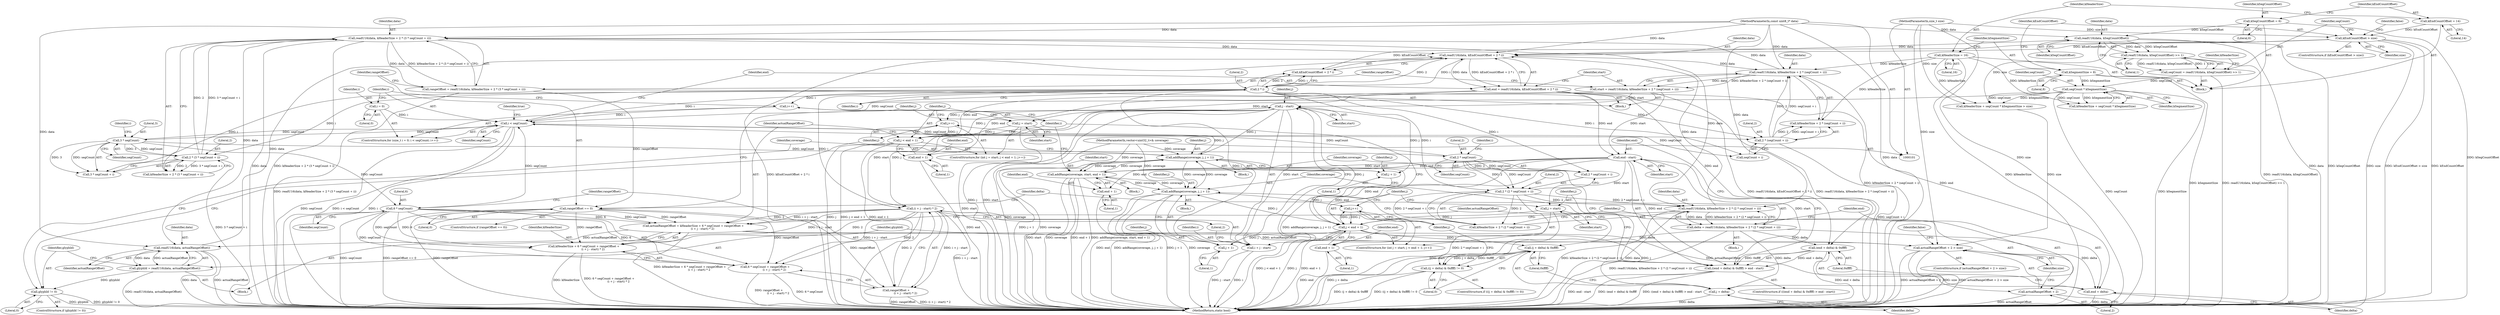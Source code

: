 digraph "1_Android_ca8ac8acdad662230ae37998c6c4091bb39402b6_1@pointer" {
"1000184" [label="(Call,readU16(data, kHeaderSize + 2 * (3 * segCount + i)))"];
"1000172" [label="(Call,readU16(data, kHeaderSize + 2 * (segCount + i)))"];
"1000162" [label="(Call,readU16(data, kEndCountOffset + 2 * i))"];
"1000184" [label="(Call,readU16(data, kHeaderSize + 2 * (3 * segCount + i)))"];
"1000103" [label="(MethodParameterIn,const uint8_t* data)"];
"1000188" [label="(Call,2 * (3 * segCount + i))"];
"1000191" [label="(Call,3 * segCount)"];
"1000153" [label="(Call,i < segCount)"];
"1000150" [label="(Call,i = 0)"];
"1000156" [label="(Call,i++)"];
"1000166" [label="(Call,2 * i)"];
"1000141" [label="(Call,segCount * kSegmentSize)"];
"1000130" [label="(Call,segCount = readU16(data, kSegCountOffset) >> 1)"];
"1000132" [label="(Call,readU16(data, kSegCountOffset) >> 1)"];
"1000133" [label="(Call,readU16(data, kSegCountOffset))"];
"1000107" [label="(Call,kSegCountOffset = 6)"];
"1000119" [label="(Call,kSegmentSize = 8)"];
"1000282" [label="(Call,6 * segCount)"];
"1000210" [label="(Call,2 * segCount)"];
"1000306" [label="(Call,readU16(data, actualRangeOffset))"];
"1000277" [label="(Call,actualRangeOffset = kHeaderSize + 6 * segCount + rangeOffset +\n                     (i + j - start) * 2)"];
"1000196" [label="(Call,rangeOffset == 0)"];
"1000182" [label="(Call,rangeOffset = readU16(data, kHeaderSize + 2 * (3 * segCount + i)))"];
"1000287" [label="(Call,(i + j - start) * 2)"];
"1000290" [label="(Call,j - start)"];
"1000268" [label="(Call,j < end + 1)"];
"1000273" [label="(Call,j++)"];
"1000314" [label="(Call,addRange(coverage, j, j + 1))"];
"1000225" [label="(Call,addRange(coverage, start, end + 1))"];
"1000255" [label="(Call,addRange(coverage, j, j + 1))"];
"1000102" [label="(MethodParameterIn,vector<uint32_t>& coverage)"];
"1000238" [label="(Call,j < end + 1)"];
"1000235" [label="(Call,j = start)"];
"1000221" [label="(Call,end - start)"];
"1000160" [label="(Call,end = readU16(data, kEndCountOffset + 2 * i))"];
"1000170" [label="(Call,start = readU16(data, kHeaderSize + 2 * (segCount + i)))"];
"1000243" [label="(Call,j++)"];
"1000265" [label="(Call,j = start)"];
"1000203" [label="(Call,readU16(data, kHeaderSize + 2 * (2 * segCount + i)))"];
"1000207" [label="(Call,2 * (2 * segCount + i))"];
"1000123" [label="(Call,kEndCountOffset > size)"];
"1000111" [label="(Call,kEndCountOffset = 14)"];
"1000104" [label="(MethodParameterIn,size_t size)"];
"1000115" [label="(Call,kHeaderSize = 16)"];
"1000176" [label="(Call,2 * (segCount + i))"];
"1000216" [label="(Call,(end + delta) & 0xffff)"];
"1000215" [label="(Call,((end + delta) & 0xffff) > end - start)"];
"1000217" [label="(Call,end + delta)"];
"1000248" [label="(Call,(j + delta) & 0xffff)"];
"1000247" [label="(Call,((j + delta) & 0xffff) != 0)"];
"1000249" [label="(Call,j + delta)"];
"1000258" [label="(Call,j + 1)"];
"1000295" [label="(Call,actualRangeOffset + 2 > size)"];
"1000296" [label="(Call,actualRangeOffset + 2)"];
"1000304" [label="(Call,glyphId = readU16(data, actualRangeOffset))"];
"1000310" [label="(Call,glyphId != 0)"];
"1000279" [label="(Call,kHeaderSize + 6 * segCount + rangeOffset +\n                     (i + j - start) * 2)"];
"1000281" [label="(Call,6 * segCount + rangeOffset +\n                     (i + j - start) * 2)"];
"1000285" [label="(Call,rangeOffset +\n                     (i + j - start) * 2)"];
"1000288" [label="(Call,i + j - start)"];
"1000317" [label="(Call,j + 1)"];
"1000228" [label="(Call,end + 1)"];
"1000240" [label="(Call,end + 1)"];
"1000270" [label="(Call,end + 1)"];
"1000201" [label="(Call,delta = readU16(data, kHeaderSize + 2 * (2 * segCount + i)))"];
"1000281" [label="(Call,6 * segCount + rangeOffset +\n                     (i + j - start) * 2)"];
"1000321" [label="(Identifier,true)"];
"1000222" [label="(Identifier,end)"];
"1000273" [label="(Call,j++)"];
"1000188" [label="(Call,2 * (3 * segCount + i))"];
"1000312" [label="(Literal,0)"];
"1000240" [label="(Call,end + 1)"];
"1000116" [label="(Identifier,kHeaderSize)"];
"1000192" [label="(Literal,3)"];
"1000183" [label="(Identifier,rangeOffset)"];
"1000266" [label="(Identifier,j)"];
"1000205" [label="(Call,kHeaderSize + 2 * (2 * segCount + i))"];
"1000219" [label="(Identifier,delta)"];
"1000291" [label="(Identifier,j)"];
"1000199" [label="(Block,)"];
"1000310" [label="(Call,glyphId != 0)"];
"1000194" [label="(Identifier,i)"];
"1000186" [label="(Call,kHeaderSize + 2 * (3 * segCount + i))"];
"1000109" [label="(Literal,6)"];
"1000285" [label="(Call,rangeOffset +\n                     (i + j - start) * 2)"];
"1000105" [label="(Block,)"];
"1000235" [label="(Call,j = start)"];
"1000125" [label="(Identifier,size)"];
"1000257" [label="(Identifier,j)"];
"1000302" [label="(Identifier,false)"];
"1000208" [label="(Literal,2)"];
"1000133" [label="(Call,readU16(data, kSegCountOffset))"];
"1000119" [label="(Call,kSegmentSize = 8)"];
"1000134" [label="(Identifier,data)"];
"1000166" [label="(Call,2 * i)"];
"1000202" [label="(Identifier,delta)"];
"1000270" [label="(Call,end + 1)"];
"1000140" [label="(Identifier,kHeaderSize)"];
"1000128" [label="(Identifier,false)"];
"1000309" [label="(ControlStructure,if (glyphId != 0))"];
"1000227" [label="(Identifier,start)"];
"1000287" [label="(Call,(i + j - start) * 2)"];
"1000172" [label="(Call,readU16(data, kHeaderSize + 2 * (segCount + i)))"];
"1000290" [label="(Call,j - start)"];
"1000271" [label="(Identifier,end)"];
"1000311" [label="(Identifier,glyphId)"];
"1000211" [label="(Literal,2)"];
"1000256" [label="(Identifier,coverage)"];
"1000143" [label="(Identifier,kSegmentSize)"];
"1000230" [label="(Literal,1)"];
"1000250" [label="(Identifier,j)"];
"1000280" [label="(Identifier,kHeaderSize)"];
"1000132" [label="(Call,readU16(data, kSegCountOffset) >> 1)"];
"1000304" [label="(Call,glyphId = readU16(data, actualRangeOffset))"];
"1000314" [label="(Call,addRange(coverage, j, j + 1))"];
"1000293" [label="(Literal,2)"];
"1000131" [label="(Identifier,segCount)"];
"1000258" [label="(Call,j + 1)"];
"1000292" [label="(Identifier,start)"];
"1000282" [label="(Call,6 * segCount)"];
"1000263" [label="(ControlStructure,for (int j = start; j < end + 1; j++))"];
"1000269" [label="(Identifier,j)"];
"1000239" [label="(Identifier,j)"];
"1000241" [label="(Identifier,end)"];
"1000151" [label="(Identifier,i)"];
"1000121" [label="(Literal,8)"];
"1000255" [label="(Call,addRange(coverage, j, j + 1))"];
"1000286" [label="(Identifier,rangeOffset)"];
"1000318" [label="(Identifier,j)"];
"1000246" [label="(ControlStructure,if (((j + delta) & 0xffff) != 0))"];
"1000113" [label="(Literal,14)"];
"1000316" [label="(Identifier,j)"];
"1000289" [label="(Identifier,i)"];
"1000223" [label="(Identifier,start)"];
"1000322" [label="(MethodReturn,static bool)"];
"1000185" [label="(Identifier,data)"];
"1000249" [label="(Call,j + delta)"];
"1000117" [label="(Literal,16)"];
"1000274" [label="(Identifier,j)"];
"1000162" [label="(Call,readU16(data, kEndCountOffset + 2 * i))"];
"1000111" [label="(Call,kEndCountOffset = 14)"];
"1000135" [label="(Identifier,kSegCountOffset)"];
"1000217" [label="(Call,end + delta)"];
"1000108" [label="(Identifier,kSegCountOffset)"];
"1000204" [label="(Identifier,data)"];
"1000294" [label="(ControlStructure,if (actualRangeOffset + 2 > size))"];
"1000215" [label="(Call,((end + delta) & 0xffff) > end - start)"];
"1000308" [label="(Identifier,actualRangeOffset)"];
"1000104" [label="(MethodParameterIn,size_t size)"];
"1000164" [label="(Call,kEndCountOffset + 2 * i)"];
"1000171" [label="(Identifier,start)"];
"1000267" [label="(Identifier,start)"];
"1000163" [label="(Identifier,data)"];
"1000243" [label="(Call,j++)"];
"1000288" [label="(Call,i + j - start)"];
"1000317" [label="(Call,j + 1)"];
"1000177" [label="(Literal,2)"];
"1000284" [label="(Identifier,segCount)"];
"1000216" [label="(Call,(end + delta) & 0xffff)"];
"1000242" [label="(Literal,1)"];
"1000244" [label="(Identifier,j)"];
"1000306" [label="(Call,readU16(data, actualRangeOffset))"];
"1000168" [label="(Identifier,i)"];
"1000233" [label="(ControlStructure,for (int j = start; j < end + 1; j++))"];
"1000238" [label="(Call,j < end + 1)"];
"1000190" [label="(Call,3 * segCount + i)"];
"1000170" [label="(Call,start = readU16(data, kHeaderSize + 2 * (segCount + i)))"];
"1000112" [label="(Identifier,kEndCountOffset)"];
"1000254" [label="(Block,)"];
"1000248" [label="(Call,(j + delta) & 0xffff)"];
"1000174" [label="(Call,kHeaderSize + 2 * (segCount + i))"];
"1000158" [label="(Block,)"];
"1000193" [label="(Identifier,segCount)"];
"1000178" [label="(Call,segCount + i)"];
"1000124" [label="(Identifier,kEndCountOffset)"];
"1000138" [label="(Call,kHeaderSize + segCount * kSegmentSize > size)"];
"1000272" [label="(Literal,1)"];
"1000142" [label="(Identifier,segCount)"];
"1000295" [label="(Call,actualRangeOffset + 2 > size)"];
"1000251" [label="(Identifier,delta)"];
"1000298" [label="(Literal,2)"];
"1000226" [label="(Identifier,coverage)"];
"1000115" [label="(Call,kHeaderSize = 16)"];
"1000176" [label="(Call,2 * (segCount + i))"];
"1000299" [label="(Identifier,size)"];
"1000283" [label="(Literal,6)"];
"1000203" [label="(Call,readU16(data, kHeaderSize + 2 * (2 * segCount + i)))"];
"1000210" [label="(Call,2 * segCount)"];
"1000236" [label="(Identifier,j)"];
"1000278" [label="(Identifier,actualRangeOffset)"];
"1000120" [label="(Identifier,kSegmentSize)"];
"1000161" [label="(Identifier,end)"];
"1000150" [label="(Call,i = 0)"];
"1000139" [label="(Call,kHeaderSize + segCount * kSegmentSize)"];
"1000122" [label="(ControlStructure,if (kEndCountOffset > size))"];
"1000253" [label="(Literal,0)"];
"1000305" [label="(Identifier,glyphId)"];
"1000201" [label="(Call,delta = readU16(data, kHeaderSize + 2 * (2 * segCount + i)))"];
"1000167" [label="(Literal,2)"];
"1000296" [label="(Call,actualRangeOffset + 2)"];
"1000268" [label="(Call,j < end + 1)"];
"1000307" [label="(Identifier,data)"];
"1000265" [label="(Call,j = start)"];
"1000220" [label="(Literal,0xffff)"];
"1000319" [label="(Literal,1)"];
"1000103" [label="(MethodParameterIn,const uint8_t* data)"];
"1000153" [label="(Call,i < segCount)"];
"1000197" [label="(Identifier,rangeOffset)"];
"1000313" [label="(Block,)"];
"1000209" [label="(Call,2 * segCount + i)"];
"1000157" [label="(Identifier,i)"];
"1000123" [label="(Call,kEndCountOffset > size)"];
"1000136" [label="(Literal,1)"];
"1000107" [label="(Call,kSegCountOffset = 6)"];
"1000155" [label="(Identifier,segCount)"];
"1000252" [label="(Literal,0xffff)"];
"1000212" [label="(Identifier,segCount)"];
"1000148" [label="(ControlStructure,for (size_t i = 0; i < segCount; i++))"];
"1000184" [label="(Call,readU16(data, kHeaderSize + 2 * (3 * segCount + i)))"];
"1000218" [label="(Identifier,end)"];
"1000207" [label="(Call,2 * (2 * segCount + i))"];
"1000221" [label="(Call,end - start)"];
"1000214" [label="(ControlStructure,if (((end + delta) & 0xffff) > end - start))"];
"1000315" [label="(Identifier,coverage)"];
"1000229" [label="(Identifier,end)"];
"1000102" [label="(MethodParameterIn,vector<uint32_t>& coverage)"];
"1000228" [label="(Call,end + 1)"];
"1000152" [label="(Literal,0)"];
"1000196" [label="(Call,rangeOffset == 0)"];
"1000237" [label="(Identifier,start)"];
"1000189" [label="(Literal,2)"];
"1000225" [label="(Call,addRange(coverage, start, end + 1))"];
"1000195" [label="(ControlStructure,if (rangeOffset == 0))"];
"1000275" [label="(Block,)"];
"1000141" [label="(Call,segCount * kSegmentSize)"];
"1000247" [label="(Call,((j + delta) & 0xffff) != 0)"];
"1000173" [label="(Identifier,data)"];
"1000259" [label="(Identifier,j)"];
"1000182" [label="(Call,rangeOffset = readU16(data, kHeaderSize + 2 * (3 * segCount + i)))"];
"1000156" [label="(Call,i++)"];
"1000224" [label="(Block,)"];
"1000279" [label="(Call,kHeaderSize + 6 * segCount + rangeOffset +\n                     (i + j - start) * 2)"];
"1000198" [label="(Literal,0)"];
"1000191" [label="(Call,3 * segCount)"];
"1000297" [label="(Identifier,actualRangeOffset)"];
"1000160" [label="(Call,end = readU16(data, kEndCountOffset + 2 * i))"];
"1000130" [label="(Call,segCount = readU16(data, kSegCountOffset) >> 1)"];
"1000260" [label="(Literal,1)"];
"1000213" [label="(Identifier,i)"];
"1000154" [label="(Identifier,i)"];
"1000277" [label="(Call,actualRangeOffset = kHeaderSize + 6 * segCount + rangeOffset +\n                     (i + j - start) * 2)"];
"1000184" -> "1000182"  [label="AST: "];
"1000184" -> "1000186"  [label="CFG: "];
"1000185" -> "1000184"  [label="AST: "];
"1000186" -> "1000184"  [label="AST: "];
"1000182" -> "1000184"  [label="CFG: "];
"1000184" -> "1000322"  [label="DDG: data"];
"1000184" -> "1000322"  [label="DDG: kHeaderSize + 2 * (3 * segCount + i)"];
"1000184" -> "1000162"  [label="DDG: data"];
"1000184" -> "1000182"  [label="DDG: data"];
"1000184" -> "1000182"  [label="DDG: kHeaderSize + 2 * (3 * segCount + i)"];
"1000172" -> "1000184"  [label="DDG: data"];
"1000103" -> "1000184"  [label="DDG: data"];
"1000188" -> "1000184"  [label="DDG: 2"];
"1000188" -> "1000184"  [label="DDG: 3 * segCount + i"];
"1000184" -> "1000203"  [label="DDG: data"];
"1000184" -> "1000306"  [label="DDG: data"];
"1000172" -> "1000170"  [label="AST: "];
"1000172" -> "1000174"  [label="CFG: "];
"1000173" -> "1000172"  [label="AST: "];
"1000174" -> "1000172"  [label="AST: "];
"1000170" -> "1000172"  [label="CFG: "];
"1000172" -> "1000322"  [label="DDG: kHeaderSize + 2 * (segCount + i)"];
"1000172" -> "1000170"  [label="DDG: data"];
"1000172" -> "1000170"  [label="DDG: kHeaderSize + 2 * (segCount + i)"];
"1000162" -> "1000172"  [label="DDG: data"];
"1000103" -> "1000172"  [label="DDG: data"];
"1000115" -> "1000172"  [label="DDG: kHeaderSize"];
"1000176" -> "1000172"  [label="DDG: 2"];
"1000176" -> "1000172"  [label="DDG: segCount + i"];
"1000162" -> "1000160"  [label="AST: "];
"1000162" -> "1000164"  [label="CFG: "];
"1000163" -> "1000162"  [label="AST: "];
"1000164" -> "1000162"  [label="AST: "];
"1000160" -> "1000162"  [label="CFG: "];
"1000162" -> "1000322"  [label="DDG: kEndCountOffset + 2 * i"];
"1000162" -> "1000160"  [label="DDG: data"];
"1000162" -> "1000160"  [label="DDG: kEndCountOffset + 2 * i"];
"1000306" -> "1000162"  [label="DDG: data"];
"1000203" -> "1000162"  [label="DDG: data"];
"1000133" -> "1000162"  [label="DDG: data"];
"1000103" -> "1000162"  [label="DDG: data"];
"1000123" -> "1000162"  [label="DDG: kEndCountOffset"];
"1000166" -> "1000162"  [label="DDG: 2"];
"1000166" -> "1000162"  [label="DDG: i"];
"1000103" -> "1000101"  [label="AST: "];
"1000103" -> "1000322"  [label="DDG: data"];
"1000103" -> "1000133"  [label="DDG: data"];
"1000103" -> "1000203"  [label="DDG: data"];
"1000103" -> "1000306"  [label="DDG: data"];
"1000188" -> "1000186"  [label="AST: "];
"1000188" -> "1000190"  [label="CFG: "];
"1000189" -> "1000188"  [label="AST: "];
"1000190" -> "1000188"  [label="AST: "];
"1000186" -> "1000188"  [label="CFG: "];
"1000188" -> "1000322"  [label="DDG: 3 * segCount + i"];
"1000188" -> "1000186"  [label="DDG: 2"];
"1000188" -> "1000186"  [label="DDG: 3 * segCount + i"];
"1000191" -> "1000188"  [label="DDG: 3"];
"1000191" -> "1000188"  [label="DDG: segCount"];
"1000166" -> "1000188"  [label="DDG: i"];
"1000191" -> "1000190"  [label="AST: "];
"1000191" -> "1000193"  [label="CFG: "];
"1000192" -> "1000191"  [label="AST: "];
"1000193" -> "1000191"  [label="AST: "];
"1000194" -> "1000191"  [label="CFG: "];
"1000191" -> "1000153"  [label="DDG: segCount"];
"1000191" -> "1000190"  [label="DDG: 3"];
"1000191" -> "1000190"  [label="DDG: segCount"];
"1000153" -> "1000191"  [label="DDG: segCount"];
"1000191" -> "1000210"  [label="DDG: segCount"];
"1000191" -> "1000282"  [label="DDG: segCount"];
"1000153" -> "1000148"  [label="AST: "];
"1000153" -> "1000155"  [label="CFG: "];
"1000154" -> "1000153"  [label="AST: "];
"1000155" -> "1000153"  [label="AST: "];
"1000161" -> "1000153"  [label="CFG: "];
"1000321" -> "1000153"  [label="CFG: "];
"1000153" -> "1000322"  [label="DDG: segCount"];
"1000153" -> "1000322"  [label="DDG: i < segCount"];
"1000153" -> "1000322"  [label="DDG: i"];
"1000150" -> "1000153"  [label="DDG: i"];
"1000156" -> "1000153"  [label="DDG: i"];
"1000141" -> "1000153"  [label="DDG: segCount"];
"1000282" -> "1000153"  [label="DDG: segCount"];
"1000210" -> "1000153"  [label="DDG: segCount"];
"1000153" -> "1000166"  [label="DDG: i"];
"1000153" -> "1000176"  [label="DDG: segCount"];
"1000153" -> "1000178"  [label="DDG: segCount"];
"1000150" -> "1000148"  [label="AST: "];
"1000150" -> "1000152"  [label="CFG: "];
"1000151" -> "1000150"  [label="AST: "];
"1000152" -> "1000150"  [label="AST: "];
"1000154" -> "1000150"  [label="CFG: "];
"1000156" -> "1000148"  [label="AST: "];
"1000156" -> "1000157"  [label="CFG: "];
"1000157" -> "1000156"  [label="AST: "];
"1000154" -> "1000156"  [label="CFG: "];
"1000166" -> "1000156"  [label="DDG: i"];
"1000166" -> "1000164"  [label="AST: "];
"1000166" -> "1000168"  [label="CFG: "];
"1000167" -> "1000166"  [label="AST: "];
"1000168" -> "1000166"  [label="AST: "];
"1000164" -> "1000166"  [label="CFG: "];
"1000166" -> "1000164"  [label="DDG: 2"];
"1000166" -> "1000164"  [label="DDG: i"];
"1000166" -> "1000176"  [label="DDG: i"];
"1000166" -> "1000178"  [label="DDG: i"];
"1000166" -> "1000190"  [label="DDG: i"];
"1000166" -> "1000207"  [label="DDG: i"];
"1000166" -> "1000209"  [label="DDG: i"];
"1000166" -> "1000287"  [label="DDG: i"];
"1000166" -> "1000288"  [label="DDG: i"];
"1000141" -> "1000139"  [label="AST: "];
"1000141" -> "1000143"  [label="CFG: "];
"1000142" -> "1000141"  [label="AST: "];
"1000143" -> "1000141"  [label="AST: "];
"1000139" -> "1000141"  [label="CFG: "];
"1000141" -> "1000322"  [label="DDG: segCount"];
"1000141" -> "1000322"  [label="DDG: kSegmentSize"];
"1000141" -> "1000138"  [label="DDG: segCount"];
"1000141" -> "1000138"  [label="DDG: kSegmentSize"];
"1000141" -> "1000139"  [label="DDG: segCount"];
"1000141" -> "1000139"  [label="DDG: kSegmentSize"];
"1000130" -> "1000141"  [label="DDG: segCount"];
"1000119" -> "1000141"  [label="DDG: kSegmentSize"];
"1000130" -> "1000105"  [label="AST: "];
"1000130" -> "1000132"  [label="CFG: "];
"1000131" -> "1000130"  [label="AST: "];
"1000132" -> "1000130"  [label="AST: "];
"1000140" -> "1000130"  [label="CFG: "];
"1000130" -> "1000322"  [label="DDG: readU16(data, kSegCountOffset) >> 1"];
"1000132" -> "1000130"  [label="DDG: readU16(data, kSegCountOffset)"];
"1000132" -> "1000130"  [label="DDG: 1"];
"1000132" -> "1000136"  [label="CFG: "];
"1000133" -> "1000132"  [label="AST: "];
"1000136" -> "1000132"  [label="AST: "];
"1000132" -> "1000322"  [label="DDG: readU16(data, kSegCountOffset)"];
"1000133" -> "1000132"  [label="DDG: data"];
"1000133" -> "1000132"  [label="DDG: kSegCountOffset"];
"1000133" -> "1000135"  [label="CFG: "];
"1000134" -> "1000133"  [label="AST: "];
"1000135" -> "1000133"  [label="AST: "];
"1000136" -> "1000133"  [label="CFG: "];
"1000133" -> "1000322"  [label="DDG: data"];
"1000133" -> "1000322"  [label="DDG: kSegCountOffset"];
"1000107" -> "1000133"  [label="DDG: kSegCountOffset"];
"1000107" -> "1000105"  [label="AST: "];
"1000107" -> "1000109"  [label="CFG: "];
"1000108" -> "1000107"  [label="AST: "];
"1000109" -> "1000107"  [label="AST: "];
"1000112" -> "1000107"  [label="CFG: "];
"1000107" -> "1000322"  [label="DDG: kSegCountOffset"];
"1000119" -> "1000105"  [label="AST: "];
"1000119" -> "1000121"  [label="CFG: "];
"1000120" -> "1000119"  [label="AST: "];
"1000121" -> "1000119"  [label="AST: "];
"1000124" -> "1000119"  [label="CFG: "];
"1000119" -> "1000322"  [label="DDG: kSegmentSize"];
"1000282" -> "1000281"  [label="AST: "];
"1000282" -> "1000284"  [label="CFG: "];
"1000283" -> "1000282"  [label="AST: "];
"1000284" -> "1000282"  [label="AST: "];
"1000286" -> "1000282"  [label="CFG: "];
"1000282" -> "1000322"  [label="DDG: segCount"];
"1000282" -> "1000277"  [label="DDG: 6"];
"1000282" -> "1000277"  [label="DDG: segCount"];
"1000282" -> "1000279"  [label="DDG: 6"];
"1000282" -> "1000279"  [label="DDG: segCount"];
"1000282" -> "1000281"  [label="DDG: 6"];
"1000282" -> "1000281"  [label="DDG: segCount"];
"1000210" -> "1000209"  [label="AST: "];
"1000210" -> "1000212"  [label="CFG: "];
"1000211" -> "1000210"  [label="AST: "];
"1000212" -> "1000210"  [label="AST: "];
"1000213" -> "1000210"  [label="CFG: "];
"1000210" -> "1000207"  [label="DDG: 2"];
"1000210" -> "1000207"  [label="DDG: segCount"];
"1000210" -> "1000209"  [label="DDG: 2"];
"1000210" -> "1000209"  [label="DDG: segCount"];
"1000306" -> "1000304"  [label="AST: "];
"1000306" -> "1000308"  [label="CFG: "];
"1000307" -> "1000306"  [label="AST: "];
"1000308" -> "1000306"  [label="AST: "];
"1000304" -> "1000306"  [label="CFG: "];
"1000306" -> "1000322"  [label="DDG: data"];
"1000306" -> "1000322"  [label="DDG: actualRangeOffset"];
"1000306" -> "1000304"  [label="DDG: data"];
"1000306" -> "1000304"  [label="DDG: actualRangeOffset"];
"1000277" -> "1000306"  [label="DDG: actualRangeOffset"];
"1000277" -> "1000275"  [label="AST: "];
"1000277" -> "1000279"  [label="CFG: "];
"1000278" -> "1000277"  [label="AST: "];
"1000279" -> "1000277"  [label="AST: "];
"1000297" -> "1000277"  [label="CFG: "];
"1000277" -> "1000322"  [label="DDG: kHeaderSize + 6 * segCount + rangeOffset +\n                     (i + j - start) * 2"];
"1000196" -> "1000277"  [label="DDG: rangeOffset"];
"1000287" -> "1000277"  [label="DDG: i + j - start"];
"1000287" -> "1000277"  [label="DDG: 2"];
"1000277" -> "1000295"  [label="DDG: actualRangeOffset"];
"1000277" -> "1000296"  [label="DDG: actualRangeOffset"];
"1000196" -> "1000195"  [label="AST: "];
"1000196" -> "1000198"  [label="CFG: "];
"1000197" -> "1000196"  [label="AST: "];
"1000198" -> "1000196"  [label="AST: "];
"1000202" -> "1000196"  [label="CFG: "];
"1000266" -> "1000196"  [label="CFG: "];
"1000196" -> "1000322"  [label="DDG: rangeOffset"];
"1000196" -> "1000322"  [label="DDG: rangeOffset == 0"];
"1000182" -> "1000196"  [label="DDG: rangeOffset"];
"1000196" -> "1000279"  [label="DDG: rangeOffset"];
"1000196" -> "1000281"  [label="DDG: rangeOffset"];
"1000196" -> "1000285"  [label="DDG: rangeOffset"];
"1000182" -> "1000158"  [label="AST: "];
"1000183" -> "1000182"  [label="AST: "];
"1000197" -> "1000182"  [label="CFG: "];
"1000182" -> "1000322"  [label="DDG: readU16(data, kHeaderSize + 2 * (3 * segCount + i))"];
"1000287" -> "1000285"  [label="AST: "];
"1000287" -> "1000293"  [label="CFG: "];
"1000288" -> "1000287"  [label="AST: "];
"1000293" -> "1000287"  [label="AST: "];
"1000285" -> "1000287"  [label="CFG: "];
"1000287" -> "1000322"  [label="DDG: i + j - start"];
"1000287" -> "1000279"  [label="DDG: i + j - start"];
"1000287" -> "1000279"  [label="DDG: 2"];
"1000287" -> "1000281"  [label="DDG: i + j - start"];
"1000287" -> "1000281"  [label="DDG: 2"];
"1000287" -> "1000285"  [label="DDG: i + j - start"];
"1000287" -> "1000285"  [label="DDG: 2"];
"1000290" -> "1000287"  [label="DDG: j"];
"1000290" -> "1000287"  [label="DDG: start"];
"1000290" -> "1000288"  [label="AST: "];
"1000290" -> "1000292"  [label="CFG: "];
"1000291" -> "1000290"  [label="AST: "];
"1000292" -> "1000290"  [label="AST: "];
"1000288" -> "1000290"  [label="CFG: "];
"1000290" -> "1000322"  [label="DDG: j"];
"1000290" -> "1000322"  [label="DDG: start"];
"1000290" -> "1000273"  [label="DDG: j"];
"1000290" -> "1000288"  [label="DDG: j"];
"1000290" -> "1000288"  [label="DDG: start"];
"1000268" -> "1000290"  [label="DDG: j"];
"1000170" -> "1000290"  [label="DDG: start"];
"1000290" -> "1000314"  [label="DDG: j"];
"1000290" -> "1000317"  [label="DDG: j"];
"1000268" -> "1000263"  [label="AST: "];
"1000268" -> "1000270"  [label="CFG: "];
"1000269" -> "1000268"  [label="AST: "];
"1000270" -> "1000268"  [label="AST: "];
"1000278" -> "1000268"  [label="CFG: "];
"1000157" -> "1000268"  [label="CFG: "];
"1000268" -> "1000322"  [label="DDG: j"];
"1000268" -> "1000322"  [label="DDG: j < end + 1"];
"1000268" -> "1000322"  [label="DDG: end + 1"];
"1000273" -> "1000268"  [label="DDG: j"];
"1000265" -> "1000268"  [label="DDG: j"];
"1000160" -> "1000268"  [label="DDG: end"];
"1000273" -> "1000263"  [label="AST: "];
"1000273" -> "1000274"  [label="CFG: "];
"1000274" -> "1000273"  [label="AST: "];
"1000269" -> "1000273"  [label="CFG: "];
"1000314" -> "1000273"  [label="DDG: j"];
"1000314" -> "1000313"  [label="AST: "];
"1000314" -> "1000317"  [label="CFG: "];
"1000315" -> "1000314"  [label="AST: "];
"1000316" -> "1000314"  [label="AST: "];
"1000317" -> "1000314"  [label="AST: "];
"1000274" -> "1000314"  [label="CFG: "];
"1000314" -> "1000322"  [label="DDG: coverage"];
"1000314" -> "1000322"  [label="DDG: addRange(coverage, j, j + 1)"];
"1000314" -> "1000322"  [label="DDG: j + 1"];
"1000314" -> "1000225"  [label="DDG: coverage"];
"1000314" -> "1000255"  [label="DDG: coverage"];
"1000225" -> "1000314"  [label="DDG: coverage"];
"1000255" -> "1000314"  [label="DDG: coverage"];
"1000102" -> "1000314"  [label="DDG: coverage"];
"1000225" -> "1000224"  [label="AST: "];
"1000225" -> "1000228"  [label="CFG: "];
"1000226" -> "1000225"  [label="AST: "];
"1000227" -> "1000225"  [label="AST: "];
"1000228" -> "1000225"  [label="AST: "];
"1000157" -> "1000225"  [label="CFG: "];
"1000225" -> "1000322"  [label="DDG: addRange(coverage, start, end + 1)"];
"1000225" -> "1000322"  [label="DDG: start"];
"1000225" -> "1000322"  [label="DDG: coverage"];
"1000225" -> "1000322"  [label="DDG: end + 1"];
"1000255" -> "1000225"  [label="DDG: coverage"];
"1000102" -> "1000225"  [label="DDG: coverage"];
"1000221" -> "1000225"  [label="DDG: start"];
"1000221" -> "1000225"  [label="DDG: end"];
"1000225" -> "1000255"  [label="DDG: coverage"];
"1000255" -> "1000254"  [label="AST: "];
"1000255" -> "1000258"  [label="CFG: "];
"1000256" -> "1000255"  [label="AST: "];
"1000257" -> "1000255"  [label="AST: "];
"1000258" -> "1000255"  [label="AST: "];
"1000244" -> "1000255"  [label="CFG: "];
"1000255" -> "1000322"  [label="DDG: addRange(coverage, j, j + 1)"];
"1000255" -> "1000322"  [label="DDG: j + 1"];
"1000255" -> "1000322"  [label="DDG: coverage"];
"1000255" -> "1000243"  [label="DDG: j"];
"1000102" -> "1000255"  [label="DDG: coverage"];
"1000238" -> "1000255"  [label="DDG: j"];
"1000102" -> "1000101"  [label="AST: "];
"1000102" -> "1000322"  [label="DDG: coverage"];
"1000238" -> "1000233"  [label="AST: "];
"1000238" -> "1000240"  [label="CFG: "];
"1000239" -> "1000238"  [label="AST: "];
"1000240" -> "1000238"  [label="AST: "];
"1000250" -> "1000238"  [label="CFG: "];
"1000157" -> "1000238"  [label="CFG: "];
"1000238" -> "1000322"  [label="DDG: j"];
"1000238" -> "1000322"  [label="DDG: end + 1"];
"1000238" -> "1000322"  [label="DDG: j < end + 1"];
"1000235" -> "1000238"  [label="DDG: j"];
"1000243" -> "1000238"  [label="DDG: j"];
"1000221" -> "1000238"  [label="DDG: end"];
"1000238" -> "1000243"  [label="DDG: j"];
"1000238" -> "1000248"  [label="DDG: j"];
"1000238" -> "1000249"  [label="DDG: j"];
"1000238" -> "1000258"  [label="DDG: j"];
"1000235" -> "1000233"  [label="AST: "];
"1000235" -> "1000237"  [label="CFG: "];
"1000236" -> "1000235"  [label="AST: "];
"1000237" -> "1000235"  [label="AST: "];
"1000239" -> "1000235"  [label="CFG: "];
"1000235" -> "1000322"  [label="DDG: start"];
"1000221" -> "1000235"  [label="DDG: start"];
"1000221" -> "1000215"  [label="AST: "];
"1000221" -> "1000223"  [label="CFG: "];
"1000222" -> "1000221"  [label="AST: "];
"1000223" -> "1000221"  [label="AST: "];
"1000215" -> "1000221"  [label="CFG: "];
"1000221" -> "1000215"  [label="DDG: end"];
"1000221" -> "1000215"  [label="DDG: start"];
"1000160" -> "1000221"  [label="DDG: end"];
"1000170" -> "1000221"  [label="DDG: start"];
"1000221" -> "1000228"  [label="DDG: end"];
"1000221" -> "1000240"  [label="DDG: end"];
"1000160" -> "1000158"  [label="AST: "];
"1000161" -> "1000160"  [label="AST: "];
"1000171" -> "1000160"  [label="CFG: "];
"1000160" -> "1000322"  [label="DDG: readU16(data, kEndCountOffset + 2 * i)"];
"1000160" -> "1000216"  [label="DDG: end"];
"1000160" -> "1000217"  [label="DDG: end"];
"1000160" -> "1000270"  [label="DDG: end"];
"1000170" -> "1000158"  [label="AST: "];
"1000171" -> "1000170"  [label="AST: "];
"1000183" -> "1000170"  [label="CFG: "];
"1000170" -> "1000322"  [label="DDG: readU16(data, kHeaderSize + 2 * (segCount + i))"];
"1000170" -> "1000265"  [label="DDG: start"];
"1000243" -> "1000233"  [label="AST: "];
"1000243" -> "1000244"  [label="CFG: "];
"1000244" -> "1000243"  [label="AST: "];
"1000239" -> "1000243"  [label="CFG: "];
"1000265" -> "1000263"  [label="AST: "];
"1000265" -> "1000267"  [label="CFG: "];
"1000266" -> "1000265"  [label="AST: "];
"1000267" -> "1000265"  [label="AST: "];
"1000269" -> "1000265"  [label="CFG: "];
"1000265" -> "1000322"  [label="DDG: start"];
"1000203" -> "1000201"  [label="AST: "];
"1000203" -> "1000205"  [label="CFG: "];
"1000204" -> "1000203"  [label="AST: "];
"1000205" -> "1000203"  [label="AST: "];
"1000201" -> "1000203"  [label="CFG: "];
"1000203" -> "1000322"  [label="DDG: kHeaderSize + 2 * (2 * segCount + i)"];
"1000203" -> "1000322"  [label="DDG: data"];
"1000203" -> "1000201"  [label="DDG: data"];
"1000203" -> "1000201"  [label="DDG: kHeaderSize + 2 * (2 * segCount + i)"];
"1000207" -> "1000203"  [label="DDG: 2"];
"1000207" -> "1000203"  [label="DDG: 2 * segCount + i"];
"1000207" -> "1000205"  [label="AST: "];
"1000207" -> "1000209"  [label="CFG: "];
"1000208" -> "1000207"  [label="AST: "];
"1000209" -> "1000207"  [label="AST: "];
"1000205" -> "1000207"  [label="CFG: "];
"1000207" -> "1000322"  [label="DDG: 2 * segCount + i"];
"1000207" -> "1000205"  [label="DDG: 2"];
"1000207" -> "1000205"  [label="DDG: 2 * segCount + i"];
"1000123" -> "1000122"  [label="AST: "];
"1000123" -> "1000125"  [label="CFG: "];
"1000124" -> "1000123"  [label="AST: "];
"1000125" -> "1000123"  [label="AST: "];
"1000128" -> "1000123"  [label="CFG: "];
"1000131" -> "1000123"  [label="CFG: "];
"1000123" -> "1000322"  [label="DDG: size"];
"1000123" -> "1000322"  [label="DDG: kEndCountOffset > size"];
"1000123" -> "1000322"  [label="DDG: kEndCountOffset"];
"1000111" -> "1000123"  [label="DDG: kEndCountOffset"];
"1000104" -> "1000123"  [label="DDG: size"];
"1000123" -> "1000138"  [label="DDG: size"];
"1000123" -> "1000164"  [label="DDG: kEndCountOffset"];
"1000111" -> "1000105"  [label="AST: "];
"1000111" -> "1000113"  [label="CFG: "];
"1000112" -> "1000111"  [label="AST: "];
"1000113" -> "1000111"  [label="AST: "];
"1000116" -> "1000111"  [label="CFG: "];
"1000104" -> "1000101"  [label="AST: "];
"1000104" -> "1000322"  [label="DDG: size"];
"1000104" -> "1000138"  [label="DDG: size"];
"1000104" -> "1000295"  [label="DDG: size"];
"1000115" -> "1000105"  [label="AST: "];
"1000115" -> "1000117"  [label="CFG: "];
"1000116" -> "1000115"  [label="AST: "];
"1000117" -> "1000115"  [label="AST: "];
"1000120" -> "1000115"  [label="CFG: "];
"1000115" -> "1000322"  [label="DDG: kHeaderSize"];
"1000115" -> "1000138"  [label="DDG: kHeaderSize"];
"1000115" -> "1000139"  [label="DDG: kHeaderSize"];
"1000115" -> "1000174"  [label="DDG: kHeaderSize"];
"1000176" -> "1000174"  [label="AST: "];
"1000176" -> "1000178"  [label="CFG: "];
"1000177" -> "1000176"  [label="AST: "];
"1000178" -> "1000176"  [label="AST: "];
"1000174" -> "1000176"  [label="CFG: "];
"1000176" -> "1000322"  [label="DDG: segCount + i"];
"1000176" -> "1000174"  [label="DDG: 2"];
"1000176" -> "1000174"  [label="DDG: segCount + i"];
"1000216" -> "1000215"  [label="AST: "];
"1000216" -> "1000220"  [label="CFG: "];
"1000217" -> "1000216"  [label="AST: "];
"1000220" -> "1000216"  [label="AST: "];
"1000222" -> "1000216"  [label="CFG: "];
"1000216" -> "1000322"  [label="DDG: end + delta"];
"1000216" -> "1000215"  [label="DDG: end + delta"];
"1000216" -> "1000215"  [label="DDG: 0xffff"];
"1000201" -> "1000216"  [label="DDG: delta"];
"1000215" -> "1000214"  [label="AST: "];
"1000226" -> "1000215"  [label="CFG: "];
"1000236" -> "1000215"  [label="CFG: "];
"1000215" -> "1000322"  [label="DDG: end - start"];
"1000215" -> "1000322"  [label="DDG: (end + delta) & 0xffff"];
"1000215" -> "1000322"  [label="DDG: ((end + delta) & 0xffff) > end - start"];
"1000217" -> "1000219"  [label="CFG: "];
"1000218" -> "1000217"  [label="AST: "];
"1000219" -> "1000217"  [label="AST: "];
"1000220" -> "1000217"  [label="CFG: "];
"1000217" -> "1000322"  [label="DDG: delta"];
"1000201" -> "1000217"  [label="DDG: delta"];
"1000248" -> "1000247"  [label="AST: "];
"1000248" -> "1000252"  [label="CFG: "];
"1000249" -> "1000248"  [label="AST: "];
"1000252" -> "1000248"  [label="AST: "];
"1000253" -> "1000248"  [label="CFG: "];
"1000248" -> "1000322"  [label="DDG: j + delta"];
"1000248" -> "1000247"  [label="DDG: j + delta"];
"1000248" -> "1000247"  [label="DDG: 0xffff"];
"1000201" -> "1000248"  [label="DDG: delta"];
"1000247" -> "1000246"  [label="AST: "];
"1000247" -> "1000253"  [label="CFG: "];
"1000253" -> "1000247"  [label="AST: "];
"1000256" -> "1000247"  [label="CFG: "];
"1000244" -> "1000247"  [label="CFG: "];
"1000247" -> "1000322"  [label="DDG: (j + delta) & 0xffff"];
"1000247" -> "1000322"  [label="DDG: ((j + delta) & 0xffff) != 0"];
"1000249" -> "1000251"  [label="CFG: "];
"1000250" -> "1000249"  [label="AST: "];
"1000251" -> "1000249"  [label="AST: "];
"1000252" -> "1000249"  [label="CFG: "];
"1000249" -> "1000322"  [label="DDG: delta"];
"1000201" -> "1000249"  [label="DDG: delta"];
"1000258" -> "1000260"  [label="CFG: "];
"1000259" -> "1000258"  [label="AST: "];
"1000260" -> "1000258"  [label="AST: "];
"1000295" -> "1000294"  [label="AST: "];
"1000295" -> "1000299"  [label="CFG: "];
"1000296" -> "1000295"  [label="AST: "];
"1000299" -> "1000295"  [label="AST: "];
"1000302" -> "1000295"  [label="CFG: "];
"1000305" -> "1000295"  [label="CFG: "];
"1000295" -> "1000322"  [label="DDG: actualRangeOffset + 2"];
"1000295" -> "1000322"  [label="DDG: size"];
"1000295" -> "1000322"  [label="DDG: actualRangeOffset + 2 > size"];
"1000138" -> "1000295"  [label="DDG: size"];
"1000296" -> "1000298"  [label="CFG: "];
"1000297" -> "1000296"  [label="AST: "];
"1000298" -> "1000296"  [label="AST: "];
"1000299" -> "1000296"  [label="CFG: "];
"1000296" -> "1000322"  [label="DDG: actualRangeOffset"];
"1000304" -> "1000275"  [label="AST: "];
"1000305" -> "1000304"  [label="AST: "];
"1000311" -> "1000304"  [label="CFG: "];
"1000304" -> "1000322"  [label="DDG: readU16(data, actualRangeOffset)"];
"1000304" -> "1000310"  [label="DDG: glyphId"];
"1000310" -> "1000309"  [label="AST: "];
"1000310" -> "1000312"  [label="CFG: "];
"1000311" -> "1000310"  [label="AST: "];
"1000312" -> "1000310"  [label="AST: "];
"1000315" -> "1000310"  [label="CFG: "];
"1000274" -> "1000310"  [label="CFG: "];
"1000310" -> "1000322"  [label="DDG: glyphId != 0"];
"1000310" -> "1000322"  [label="DDG: glyphId"];
"1000279" -> "1000281"  [label="CFG: "];
"1000280" -> "1000279"  [label="AST: "];
"1000281" -> "1000279"  [label="AST: "];
"1000279" -> "1000322"  [label="DDG: kHeaderSize"];
"1000279" -> "1000322"  [label="DDG: 6 * segCount + rangeOffset +\n                     (i + j - start) * 2"];
"1000281" -> "1000285"  [label="CFG: "];
"1000285" -> "1000281"  [label="AST: "];
"1000281" -> "1000322"  [label="DDG: rangeOffset +\n                     (i + j - start) * 2"];
"1000281" -> "1000322"  [label="DDG: 6 * segCount"];
"1000286" -> "1000285"  [label="AST: "];
"1000285" -> "1000322"  [label="DDG: rangeOffset"];
"1000285" -> "1000322"  [label="DDG: (i + j - start) * 2"];
"1000289" -> "1000288"  [label="AST: "];
"1000293" -> "1000288"  [label="CFG: "];
"1000288" -> "1000322"  [label="DDG: j - start"];
"1000288" -> "1000322"  [label="DDG: i"];
"1000317" -> "1000319"  [label="CFG: "];
"1000318" -> "1000317"  [label="AST: "];
"1000319" -> "1000317"  [label="AST: "];
"1000228" -> "1000230"  [label="CFG: "];
"1000229" -> "1000228"  [label="AST: "];
"1000230" -> "1000228"  [label="AST: "];
"1000228" -> "1000322"  [label="DDG: end"];
"1000240" -> "1000242"  [label="CFG: "];
"1000241" -> "1000240"  [label="AST: "];
"1000242" -> "1000240"  [label="AST: "];
"1000240" -> "1000322"  [label="DDG: end"];
"1000270" -> "1000272"  [label="CFG: "];
"1000271" -> "1000270"  [label="AST: "];
"1000272" -> "1000270"  [label="AST: "];
"1000270" -> "1000322"  [label="DDG: end"];
"1000201" -> "1000199"  [label="AST: "];
"1000202" -> "1000201"  [label="AST: "];
"1000218" -> "1000201"  [label="CFG: "];
"1000201" -> "1000322"  [label="DDG: readU16(data, kHeaderSize + 2 * (2 * segCount + i))"];
}
